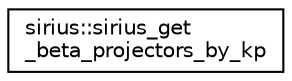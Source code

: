 digraph "Graphical Class Hierarchy"
{
 // INTERACTIVE_SVG=YES
  edge [fontname="Helvetica",fontsize="10",labelfontname="Helvetica",labelfontsize="10"];
  node [fontname="Helvetica",fontsize="10",shape=record];
  rankdir="LR";
  Node1 [label="sirius::sirius_get\l_beta_projectors_by_kp",height=0.2,width=0.4,color="black", fillcolor="white", style="filled",URL="$interfacesirius_1_1sirius__get__beta__projectors__by__kp.html"];
}

